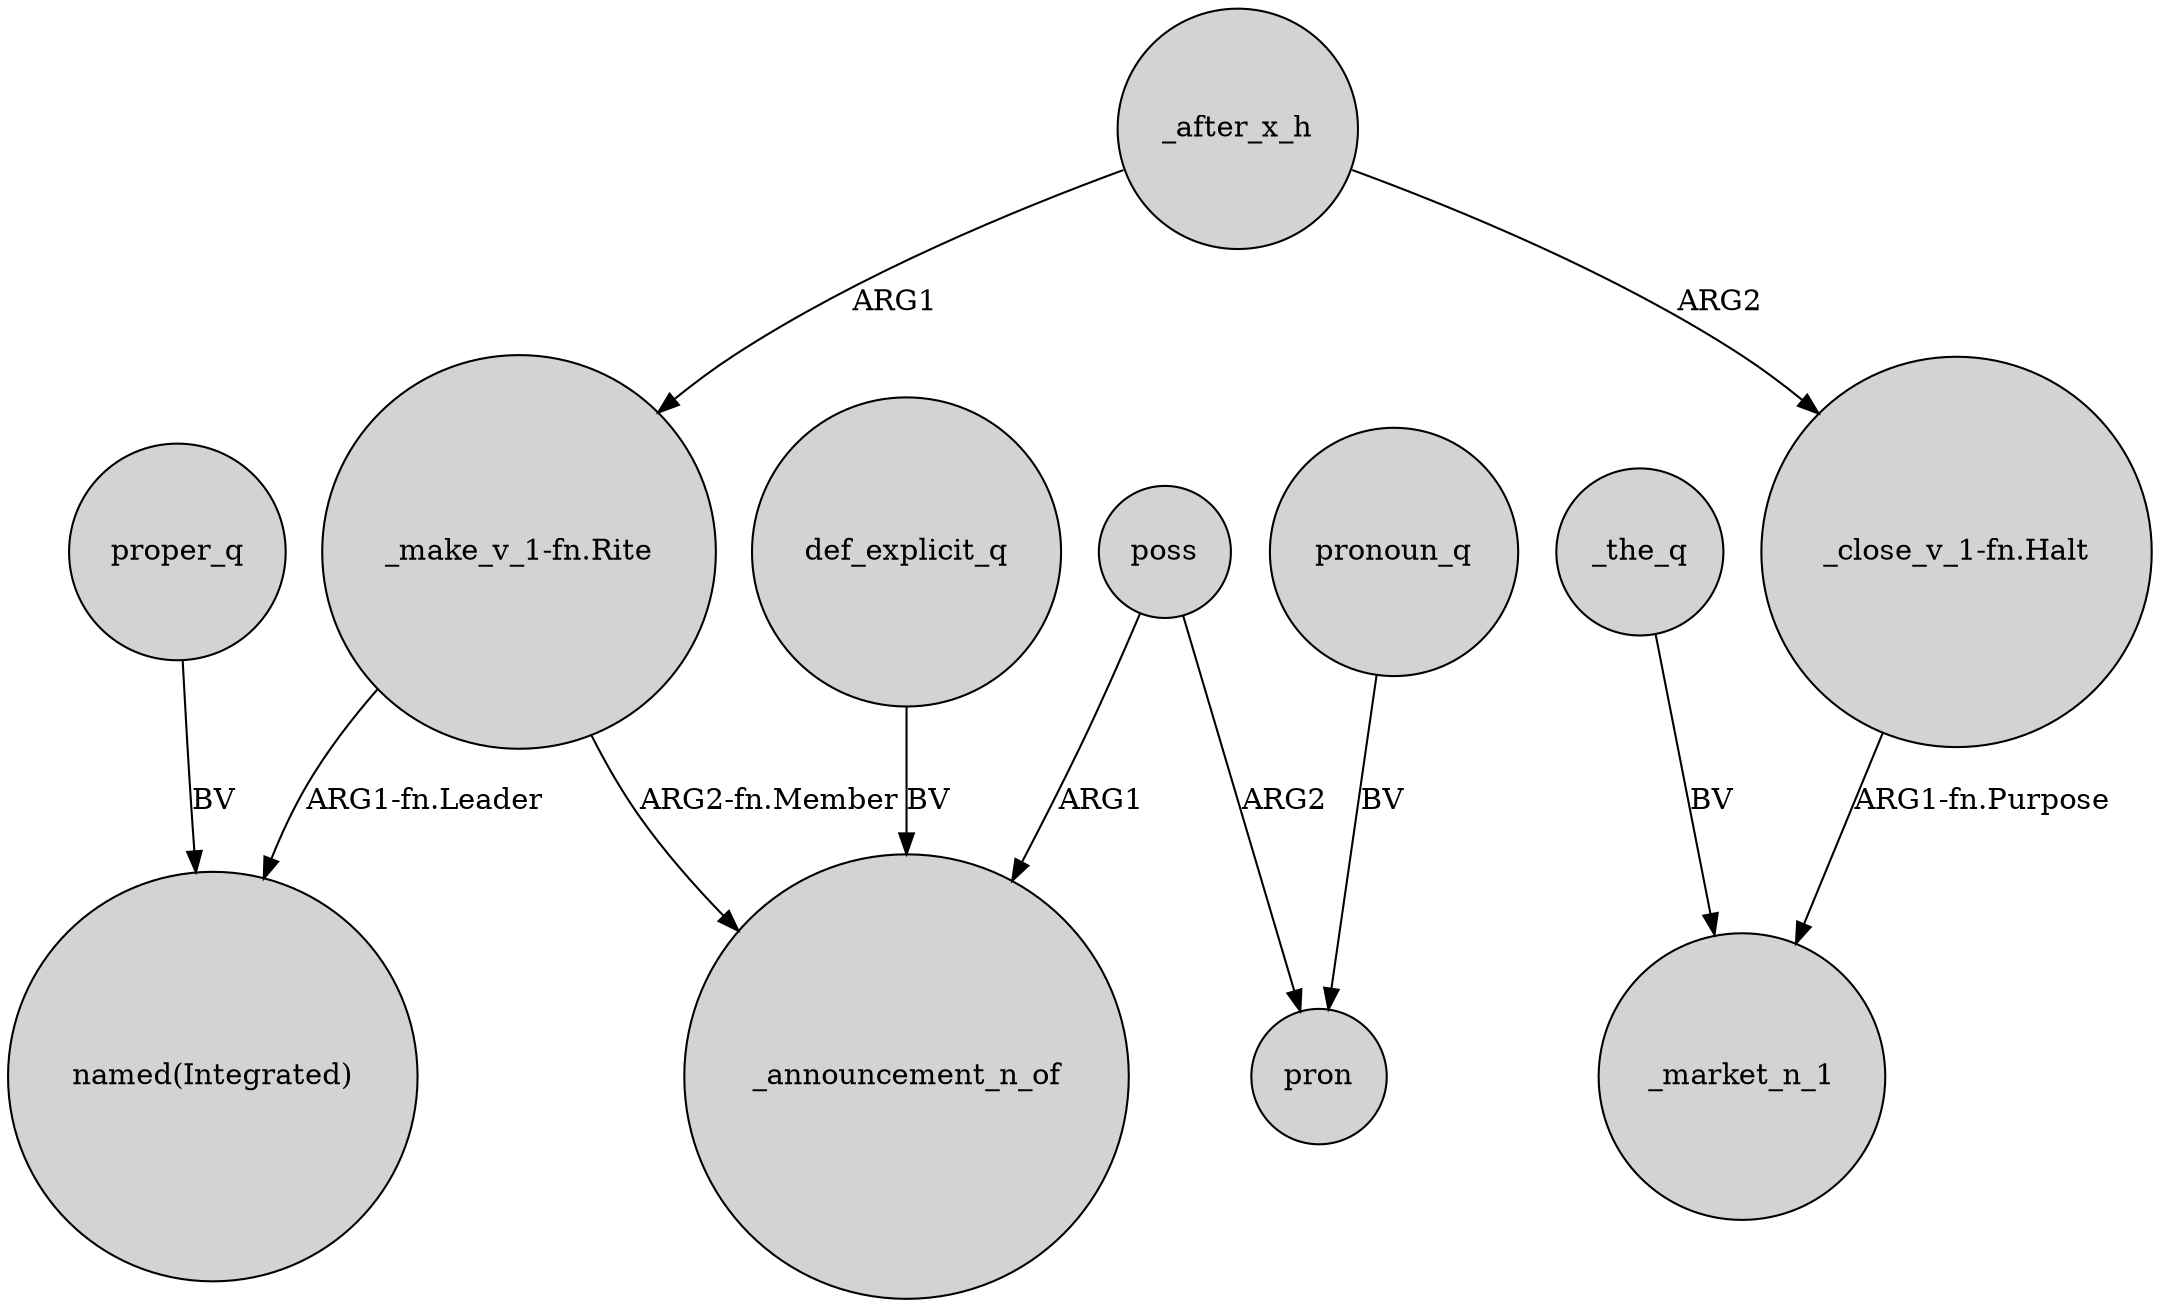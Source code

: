 digraph {
	node [shape=circle style=filled]
	"_make_v_1-fn.Rite" -> "named(Integrated)" [label="ARG1-fn.Leader"]
	proper_q -> "named(Integrated)" [label=BV]
	"_close_v_1-fn.Halt" -> _market_n_1 [label="ARG1-fn.Purpose"]
	_after_x_h -> "_make_v_1-fn.Rite" [label=ARG1]
	_the_q -> _market_n_1 [label=BV]
	"_make_v_1-fn.Rite" -> _announcement_n_of [label="ARG2-fn.Member"]
	def_explicit_q -> _announcement_n_of [label=BV]
	pronoun_q -> pron [label=BV]
	poss -> pron [label=ARG2]
	_after_x_h -> "_close_v_1-fn.Halt" [label=ARG2]
	poss -> _announcement_n_of [label=ARG1]
}
